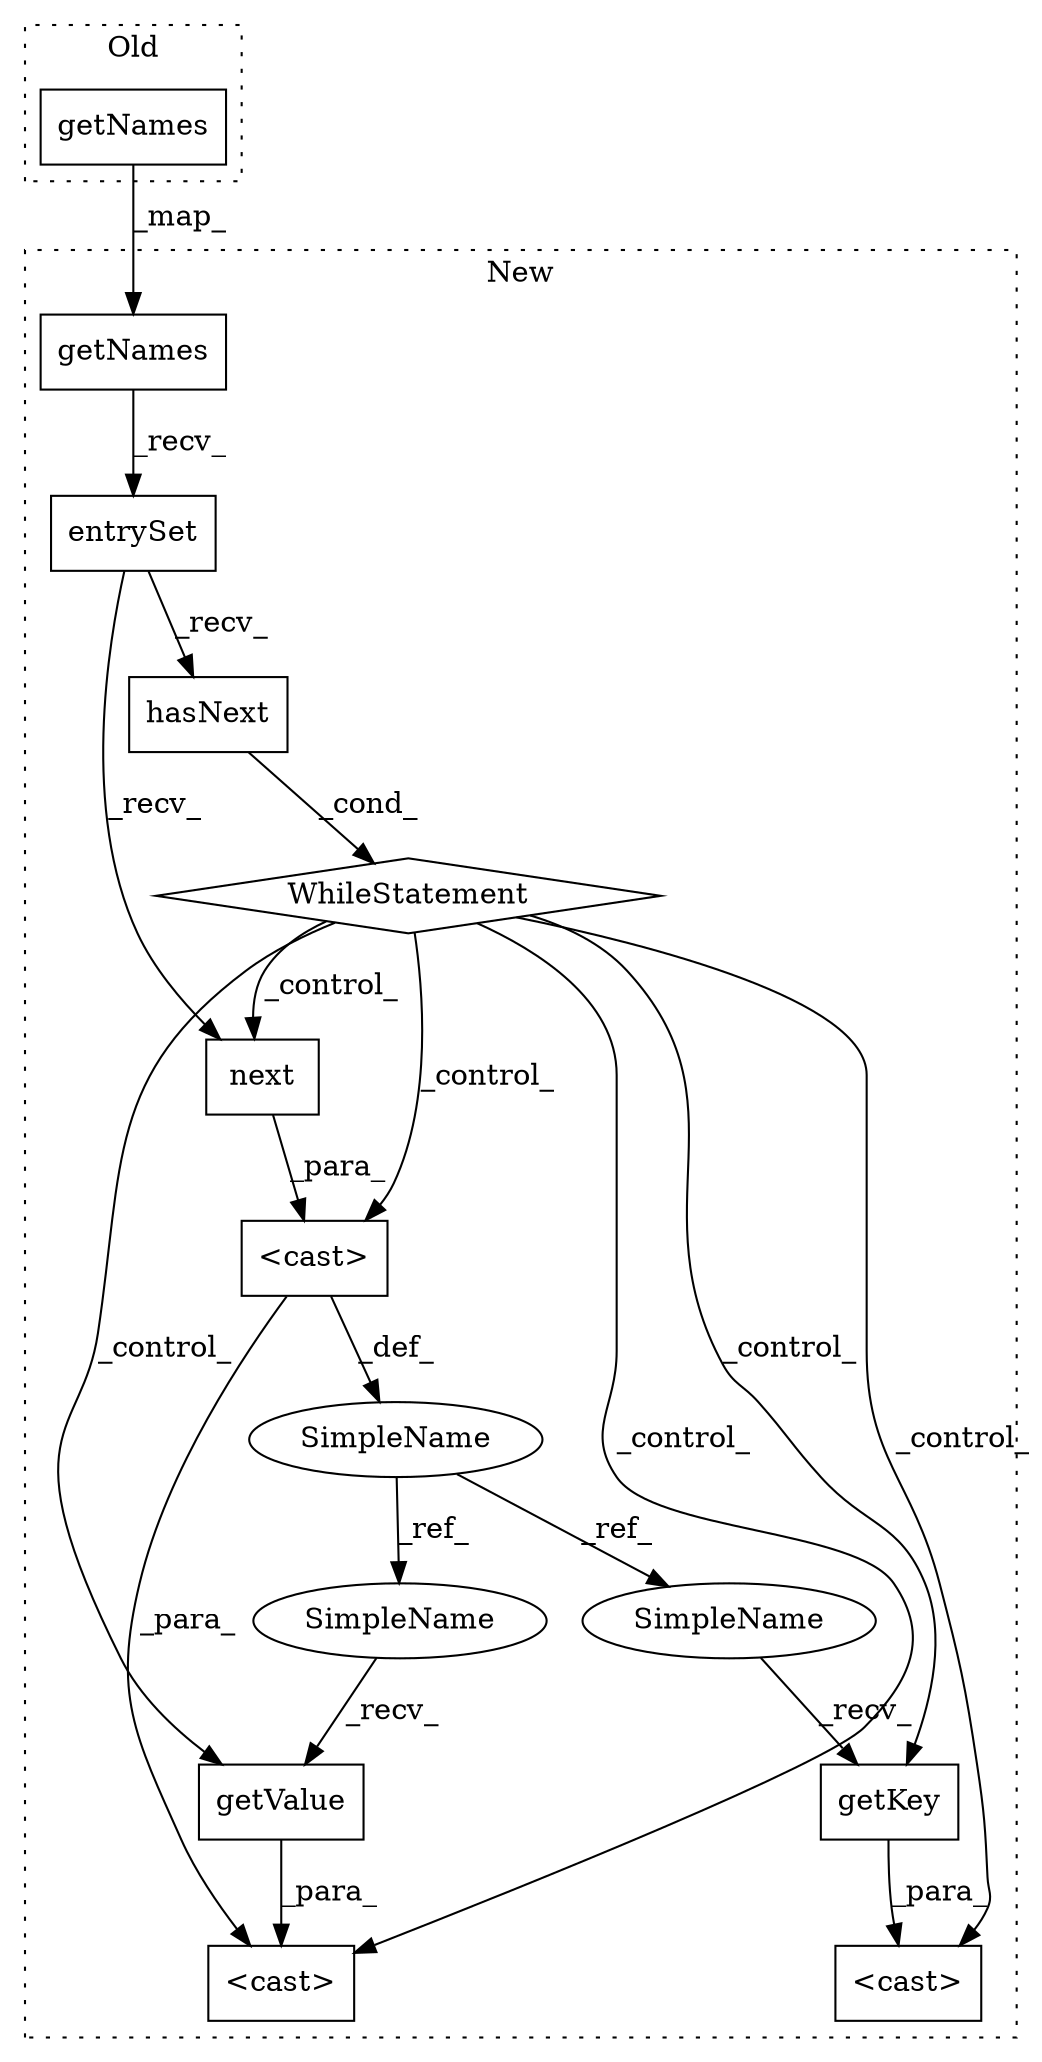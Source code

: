 digraph G {
subgraph cluster0 {
1 [label="getNames" a="32" s="3993" l="10" shape="box"];
label = "Old";
style="dotted";
}
subgraph cluster1 {
2 [label="getNames" a="32" s="3920" l="10" shape="box"];
3 [label="WhileStatement" a="61" s="3966,3985" l="7,2" shape="diamond"];
4 [label="<cast>" a="11" s="4073" l="7" shape="box"];
5 [label="SimpleName" a="42" s="4015" l="4" shape="ellipse"];
6 [label="getValue" a="32" s="4139" l="10" shape="box"];
7 [label="<cast>" a="11" s="4125" l="9" shape="box"];
8 [label="getKey" a="32" s="4085" l="8" shape="box"];
9 [label="<cast>" a="11" s="4022" l="12" shape="box"];
10 [label="next" a="32" s="4037" l="6" shape="box"];
11 [label="entrySet" a="32" s="3931" l="10" shape="box"];
12 [label="hasNext" a="32" s="3976" l="9" shape="box"];
13 [label="SimpleName" a="42" s="4080" l="4" shape="ellipse"];
14 [label="SimpleName" a="42" s="4134" l="4" shape="ellipse"];
label = "New";
style="dotted";
}
1 -> 2 [label="_map_"];
2 -> 11 [label="_recv_"];
3 -> 4 [label="_control_"];
3 -> 9 [label="_control_"];
3 -> 6 [label="_control_"];
3 -> 7 [label="_control_"];
3 -> 10 [label="_control_"];
3 -> 8 [label="_control_"];
5 -> 14 [label="_ref_"];
5 -> 13 [label="_ref_"];
6 -> 7 [label="_para_"];
8 -> 4 [label="_para_"];
9 -> 7 [label="_para_"];
9 -> 5 [label="_def_"];
10 -> 9 [label="_para_"];
11 -> 10 [label="_recv_"];
11 -> 12 [label="_recv_"];
12 -> 3 [label="_cond_"];
13 -> 8 [label="_recv_"];
14 -> 6 [label="_recv_"];
}